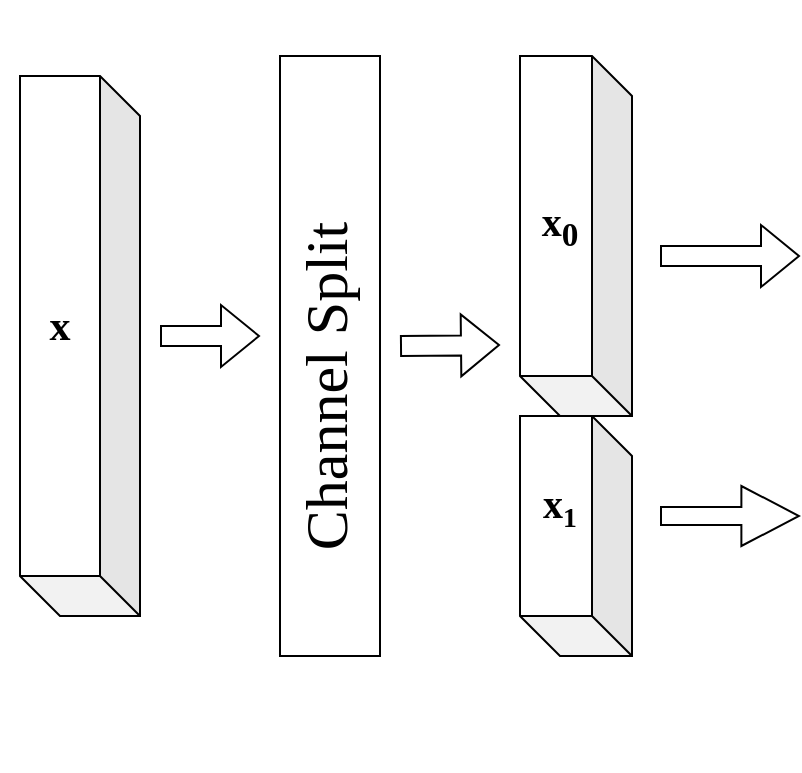 <mxfile version="25.0.3">
  <diagram name="第 1 页" id="JiPXwJTJXFG5wIBRrole">
    <mxGraphModel dx="1050" dy="1691" grid="1" gridSize="10" guides="1" tooltips="1" connect="1" arrows="1" fold="1" page="1" pageScale="1" pageWidth="827" pageHeight="1169" math="0" shadow="0">
      <root>
        <mxCell id="0" />
        <mxCell id="1" parent="0" />
        <mxCell id="Ka6zoIv5gAv9ayU1NSag-5" value="" style="shape=flexArrow;endArrow=classic;html=1;rounded=0;exitX=1;exitY=0.5;exitDx=0;exitDy=0;" edge="1" parent="1">
          <mxGeometry width="50" height="50" relative="1" as="geometry">
            <mxPoint x="120" y="160" as="sourcePoint" />
            <mxPoint x="170" y="160" as="targetPoint" />
          </mxGeometry>
        </mxCell>
        <mxCell id="Ka6zoIv5gAv9ayU1NSag-7" value="" style="shape=cube;whiteSpace=wrap;html=1;boundedLbl=1;backgroundOutline=1;darkOpacity=0.05;darkOpacity2=0.1;rotation=-180;" vertex="1" parent="1">
          <mxGeometry x="50" y="30" width="60" height="270" as="geometry" />
        </mxCell>
        <mxCell id="Ka6zoIv5gAv9ayU1NSag-8" value="&lt;font style=&quot;font-size: 21px;&quot; face=&quot;Times New Roman&quot;&gt;&lt;b&gt;x&lt;/b&gt;&lt;/font&gt;" style="text;html=1;align=center;verticalAlign=middle;whiteSpace=wrap;rounded=0;" vertex="1" parent="1">
          <mxGeometry x="40" y="140" width="60" height="30" as="geometry" />
        </mxCell>
        <mxCell id="Ka6zoIv5gAv9ayU1NSag-11" value="" style="rounded=0;whiteSpace=wrap;html=1;" vertex="1" parent="1">
          <mxGeometry x="180" y="20" width="50" height="300" as="geometry" />
        </mxCell>
        <mxCell id="Ka6zoIv5gAv9ayU1NSag-12" value="&lt;font style=&quot;font-size: 30px;&quot; face=&quot;Times New Roman&quot;&gt;Channel Split&lt;/font&gt;" style="text;html=1;align=center;verticalAlign=middle;whiteSpace=wrap;rounded=0;rotation=-90;" vertex="1" parent="1">
          <mxGeometry x="10" y="150" width="385" height="70" as="geometry" />
        </mxCell>
        <mxCell id="Ka6zoIv5gAv9ayU1NSag-13" value="" style="shape=cube;whiteSpace=wrap;html=1;boundedLbl=1;backgroundOutline=1;darkOpacity=0.05;darkOpacity2=0.1;rotation=-180;" vertex="1" parent="1">
          <mxGeometry x="300" y="20" width="56" height="180" as="geometry" />
        </mxCell>
        <mxCell id="Ka6zoIv5gAv9ayU1NSag-14" value="" style="shape=cube;whiteSpace=wrap;html=1;boundedLbl=1;backgroundOutline=1;darkOpacity=0.05;darkOpacity2=0.1;rotation=-180;" vertex="1" parent="1">
          <mxGeometry x="300" y="200" width="56" height="120" as="geometry" />
        </mxCell>
        <mxCell id="Ka6zoIv5gAv9ayU1NSag-15" value="" style="shape=flexArrow;endArrow=classic;html=1;rounded=0;" edge="1" parent="1">
          <mxGeometry width="50" height="50" relative="1" as="geometry">
            <mxPoint x="240" y="165" as="sourcePoint" />
            <mxPoint x="290" y="164.5" as="targetPoint" />
          </mxGeometry>
        </mxCell>
        <mxCell id="Ka6zoIv5gAv9ayU1NSag-16" value="&lt;font style=&quot;font-size: 20px;&quot; face=&quot;Times New Roman&quot;&gt;&lt;b&gt;x&lt;sub style=&quot;&quot;&gt;0&lt;/sub&gt;&lt;/b&gt;&lt;/font&gt;" style="text;html=1;align=center;verticalAlign=middle;whiteSpace=wrap;rounded=0;" vertex="1" parent="1">
          <mxGeometry x="290" y="90" width="60" height="30" as="geometry" />
        </mxCell>
        <mxCell id="Ka6zoIv5gAv9ayU1NSag-17" value="&lt;font style=&quot;&quot; face=&quot;Times New Roman&quot;&gt;&lt;b style=&quot;&quot;&gt;&lt;span style=&quot;font-size: 20px;&quot;&gt;x&lt;/span&gt;&lt;span style=&quot;font-size: 16.667px;&quot;&gt;&lt;sub&gt;1&lt;/sub&gt;&lt;/span&gt;&lt;/b&gt;&lt;/font&gt;" style="text;html=1;align=center;verticalAlign=middle;whiteSpace=wrap;rounded=0;" vertex="1" parent="1">
          <mxGeometry x="290" y="230" width="60" height="30" as="geometry" />
        </mxCell>
        <mxCell id="Ka6zoIv5gAv9ayU1NSag-18" value="" style="shape=flexArrow;endArrow=classic;html=1;rounded=0;" edge="1" parent="1">
          <mxGeometry width="50" height="50" relative="1" as="geometry">
            <mxPoint x="370" y="120" as="sourcePoint" />
            <mxPoint x="440" y="120" as="targetPoint" />
          </mxGeometry>
        </mxCell>
        <mxCell id="Ka6zoIv5gAv9ayU1NSag-19" value="" style="shape=flexArrow;endArrow=classic;html=1;rounded=0;width=9;endSize=9.27;" edge="1" parent="1">
          <mxGeometry width="50" height="50" relative="1" as="geometry">
            <mxPoint x="370" y="250" as="sourcePoint" />
            <mxPoint x="440" y="250" as="targetPoint" />
          </mxGeometry>
        </mxCell>
      </root>
    </mxGraphModel>
  </diagram>
</mxfile>
